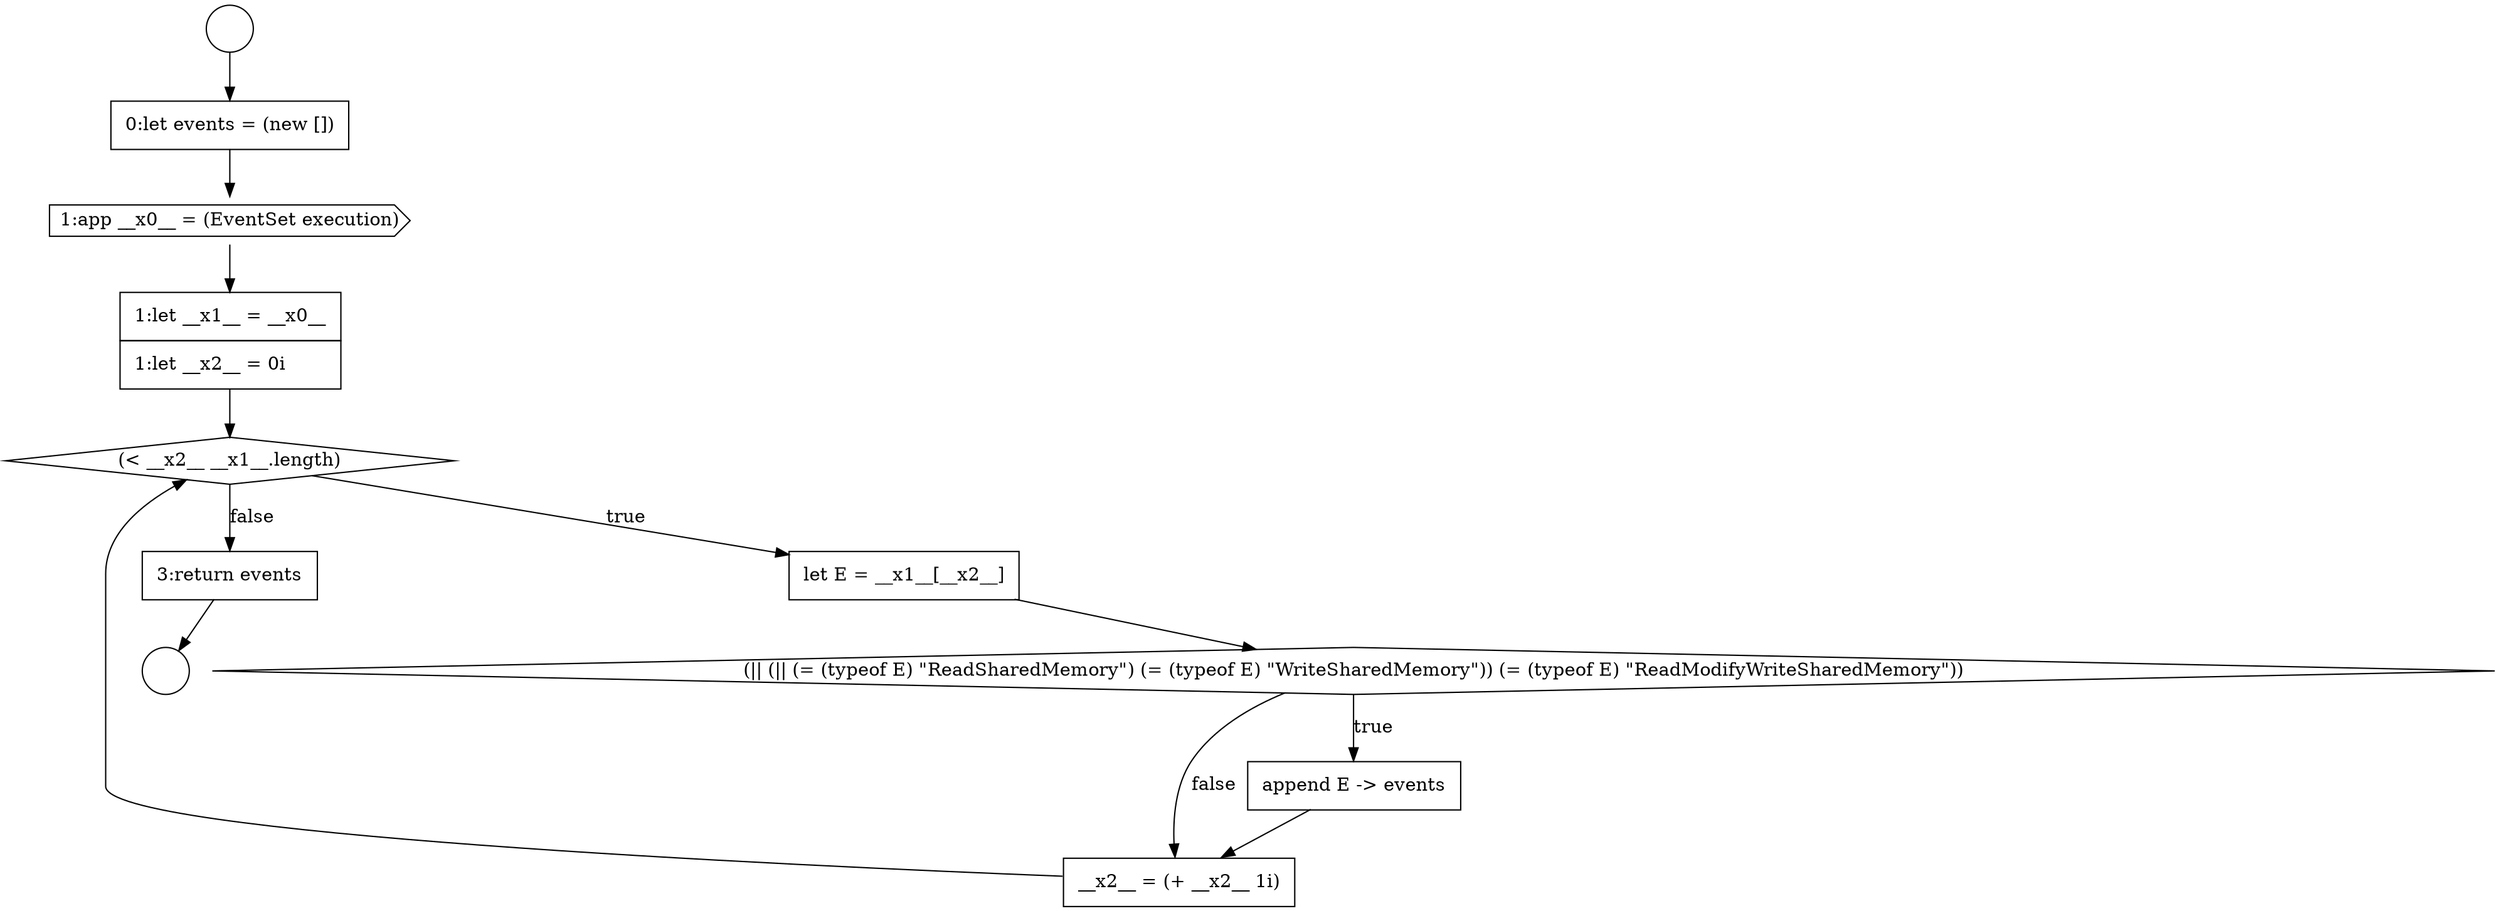 digraph {
  node19511 [shape=none, margin=0, label=<<font color="black">
    <table border="0" cellborder="1" cellspacing="0" cellpadding="10">
      <tr><td align="left">3:return events</td></tr>
    </table>
  </font>> color="black" fillcolor="white" style=filled]
  node19510 [shape=none, margin=0, label=<<font color="black">
    <table border="0" cellborder="1" cellspacing="0" cellpadding="10">
      <tr><td align="left">__x2__ = (+ __x2__ 1i)</td></tr>
    </table>
  </font>> color="black" fillcolor="white" style=filled]
  node19509 [shape=none, margin=0, label=<<font color="black">
    <table border="0" cellborder="1" cellspacing="0" cellpadding="10">
      <tr><td align="left">append E -&gt; events</td></tr>
    </table>
  </font>> color="black" fillcolor="white" style=filled]
  node19508 [shape=diamond, label=<<font color="black">(|| (|| (= (typeof E) &quot;ReadSharedMemory&quot;) (= (typeof E) &quot;WriteSharedMemory&quot;)) (= (typeof E) &quot;ReadModifyWriteSharedMemory&quot;))</font>> color="black" fillcolor="white" style=filled]
  node19501 [shape=circle label=" " color="black" fillcolor="white" style=filled]
  node19502 [shape=circle label=" " color="black" fillcolor="white" style=filled]
  node19507 [shape=none, margin=0, label=<<font color="black">
    <table border="0" cellborder="1" cellspacing="0" cellpadding="10">
      <tr><td align="left">let E = __x1__[__x2__]</td></tr>
    </table>
  </font>> color="black" fillcolor="white" style=filled]
  node19506 [shape=diamond, label=<<font color="black">(&lt; __x2__ __x1__.length)</font>> color="black" fillcolor="white" style=filled]
  node19503 [shape=none, margin=0, label=<<font color="black">
    <table border="0" cellborder="1" cellspacing="0" cellpadding="10">
      <tr><td align="left">0:let events = (new [])</td></tr>
    </table>
  </font>> color="black" fillcolor="white" style=filled]
  node19504 [shape=cds, label=<<font color="black">1:app __x0__ = (EventSet execution)</font>> color="black" fillcolor="white" style=filled]
  node19505 [shape=none, margin=0, label=<<font color="black">
    <table border="0" cellborder="1" cellspacing="0" cellpadding="10">
      <tr><td align="left">1:let __x1__ = __x0__</td></tr>
      <tr><td align="left">1:let __x2__ = 0i</td></tr>
    </table>
  </font>> color="black" fillcolor="white" style=filled]
  node19510 -> node19506 [ color="black"]
  node19501 -> node19503 [ color="black"]
  node19509 -> node19510 [ color="black"]
  node19505 -> node19506 [ color="black"]
  node19504 -> node19505 [ color="black"]
  node19506 -> node19507 [label=<<font color="black">true</font>> color="black"]
  node19506 -> node19511 [label=<<font color="black">false</font>> color="black"]
  node19508 -> node19509 [label=<<font color="black">true</font>> color="black"]
  node19508 -> node19510 [label=<<font color="black">false</font>> color="black"]
  node19503 -> node19504 [ color="black"]
  node19507 -> node19508 [ color="black"]
  node19511 -> node19502 [ color="black"]
}
